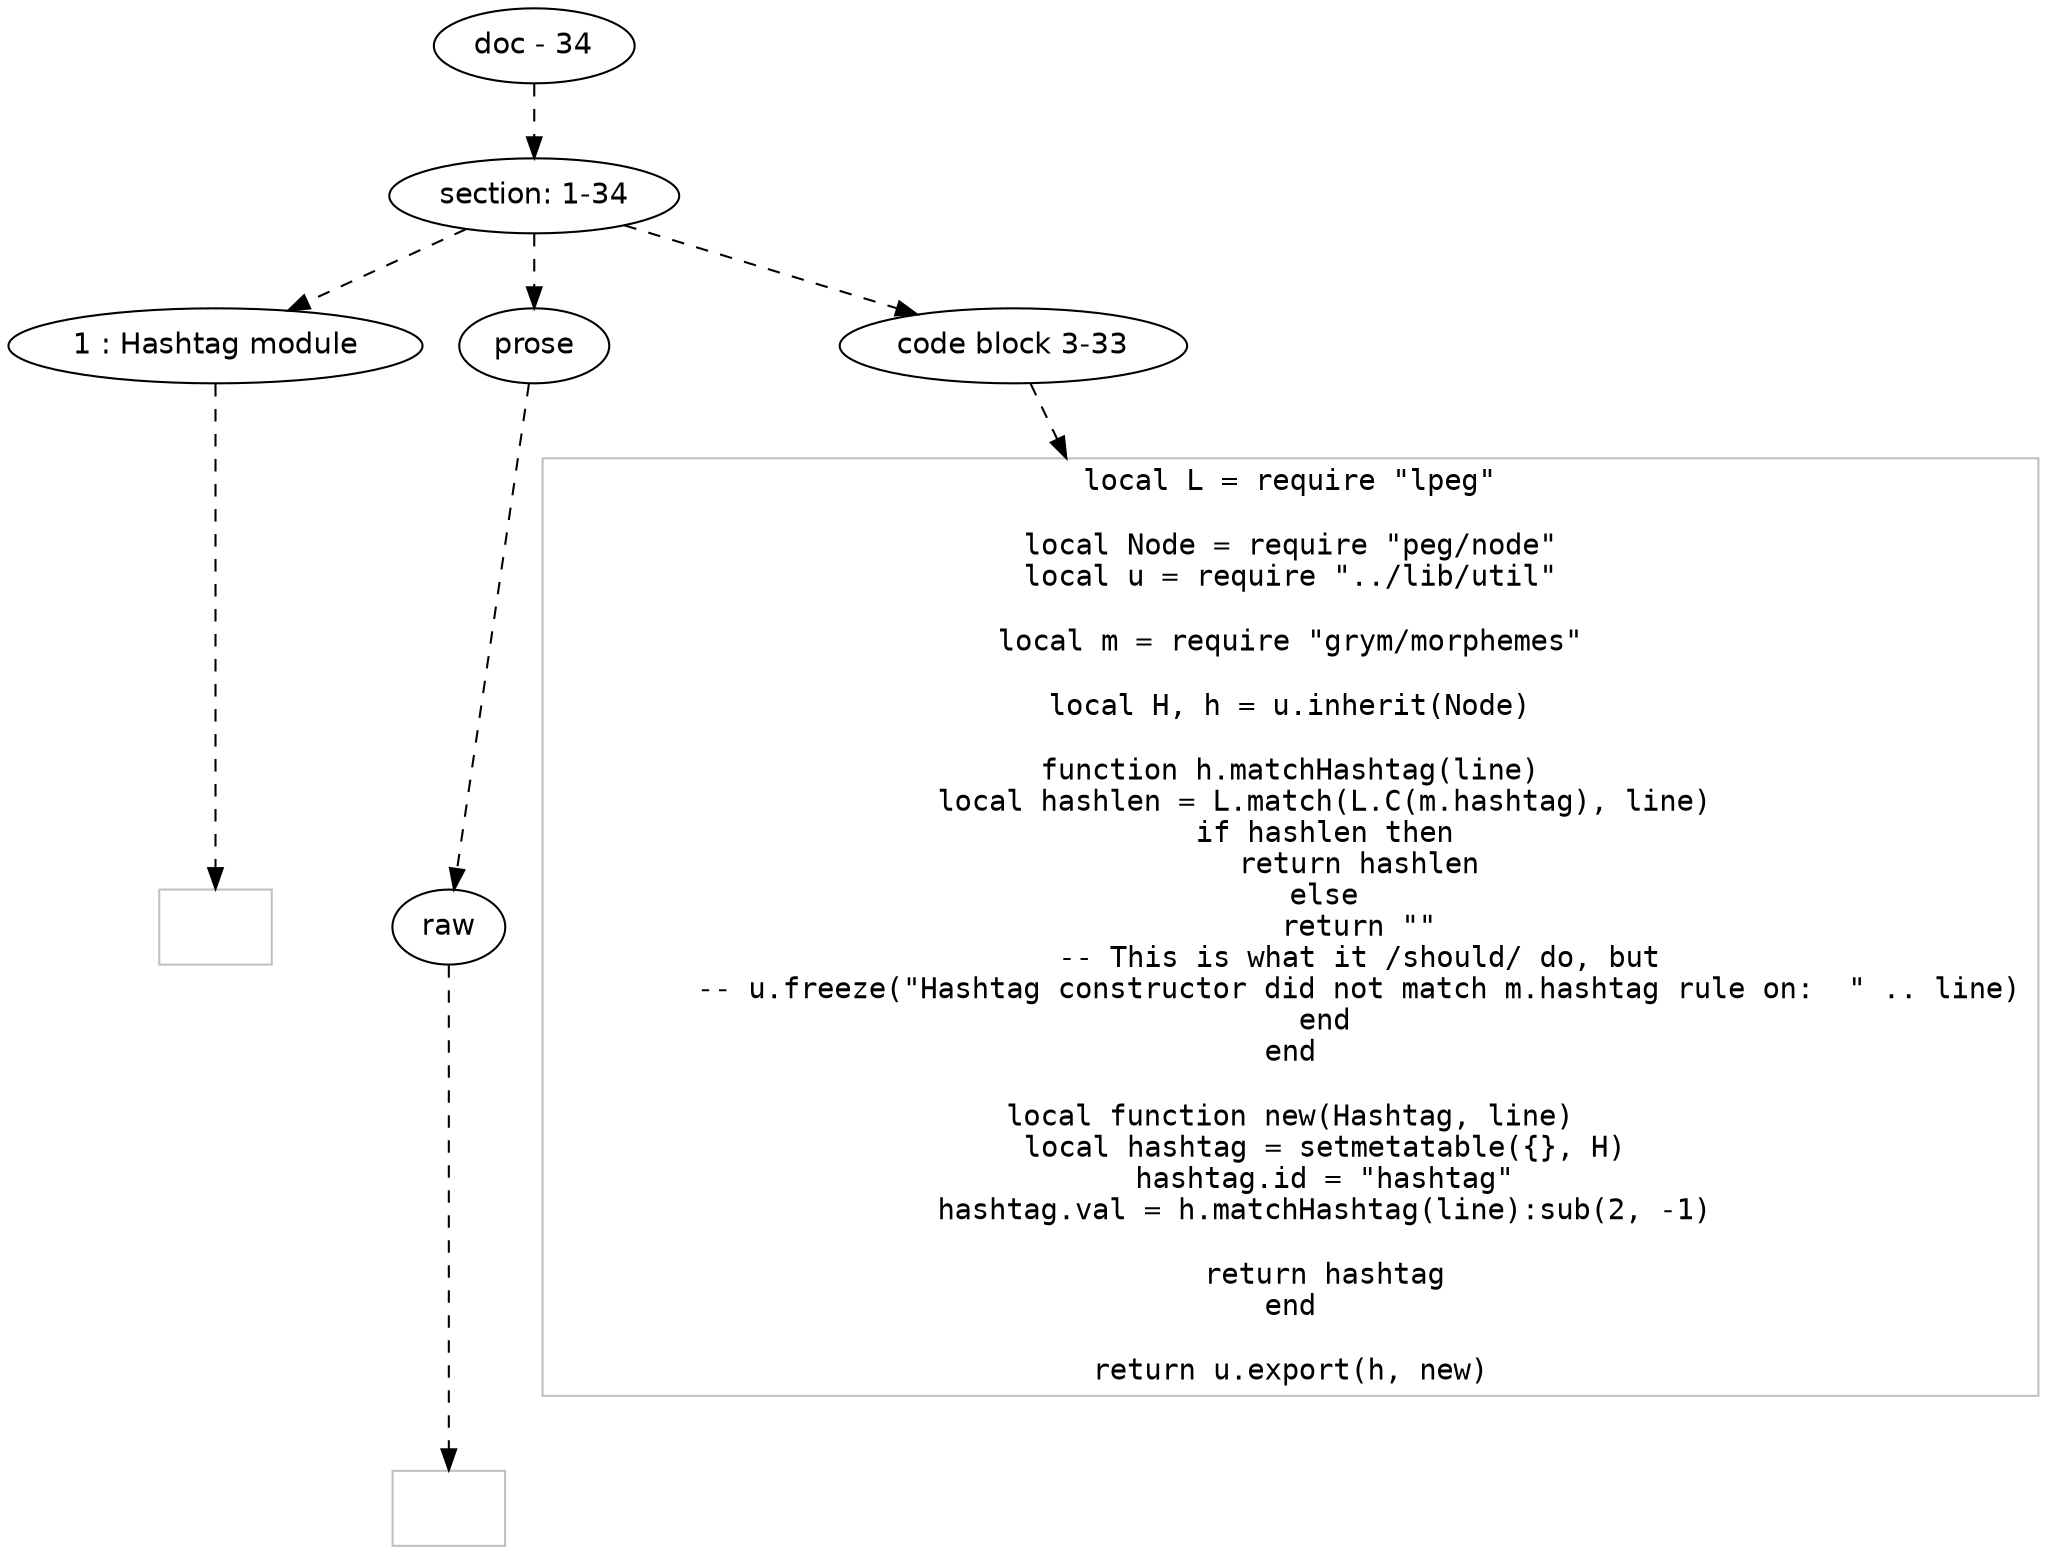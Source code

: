 digraph hierarchy {

node [fontname=Helvetica]
edge [style=dashed]

doc_0 [label="doc - 34"]


doc_0 -> { section_1}
{rank=same; section_1}

section_1 [label="section: 1-34"]


section_1 -> { header_2 prose_3 codeblock_4}
{rank=same; header_2 prose_3 codeblock_4}

header_2 [label="1 : Hashtag module"]

prose_3 [label="prose"]

codeblock_4 [label="code block 3-33"]


header_2 -> leaf_5
leaf_5  [color=Gray,shape=rectangle,fontname=Inconsolata,label=""]
prose_3 -> { raw_6}
{rank=same; raw_6}

raw_6 [label="raw"]


raw_6 -> leaf_7
leaf_7  [color=Gray,shape=rectangle,fontname=Inconsolata,label="
"]
codeblock_4 -> leaf_8
leaf_8  [color=Gray,shape=rectangle,fontname=Inconsolata,label="local L = require \"lpeg\"

local Node = require \"peg/node\"
local u = require \"../lib/util\"

local m = require \"grym/morphemes\"

local H, h = u.inherit(Node)

function h.matchHashtag(line)
    local hashlen = L.match(L.C(m.hashtag), line)
    if hashlen then
        return hashlen
    else
        return \"\"
        -- This is what it /should/ do, but
        -- u.freeze(\"Hashtag constructor did not match m.hashtag rule on:  \" .. line)
    end
end

local function new(Hashtag, line)
    local hashtag = setmetatable({}, H)
    hashtag.id = \"hashtag\"
    hashtag.val = h.matchHashtag(line):sub(2, -1)

    return hashtag
end

return u.export(h, new)"]

}
